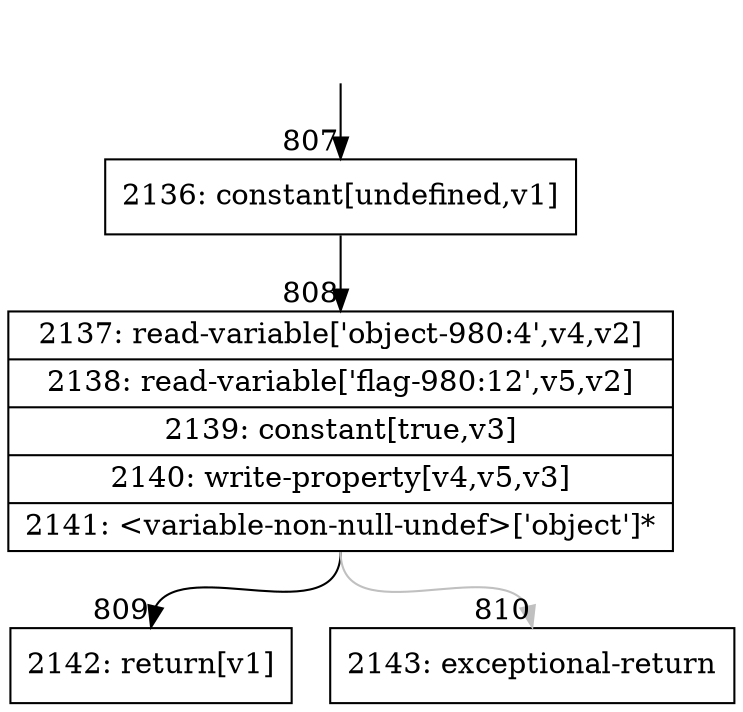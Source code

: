 digraph {
rankdir="TD"
BB_entry58[shape=none,label=""];
BB_entry58 -> BB807 [tailport=s, headport=n, headlabel="    807"]
BB807 [shape=record label="{2136: constant[undefined,v1]}" ] 
BB807 -> BB808 [tailport=s, headport=n, headlabel="      808"]
BB808 [shape=record label="{2137: read-variable['object-980:4',v4,v2]|2138: read-variable['flag-980:12',v5,v2]|2139: constant[true,v3]|2140: write-property[v4,v5,v3]|2141: \<variable-non-null-undef\>['object']*}" ] 
BB808 -> BB809 [tailport=s, headport=n, headlabel="      809"]
BB808 -> BB810 [tailport=s, headport=n, color=gray, headlabel="      810"]
BB809 [shape=record label="{2142: return[v1]}" ] 
BB810 [shape=record label="{2143: exceptional-return}" ] 
}
